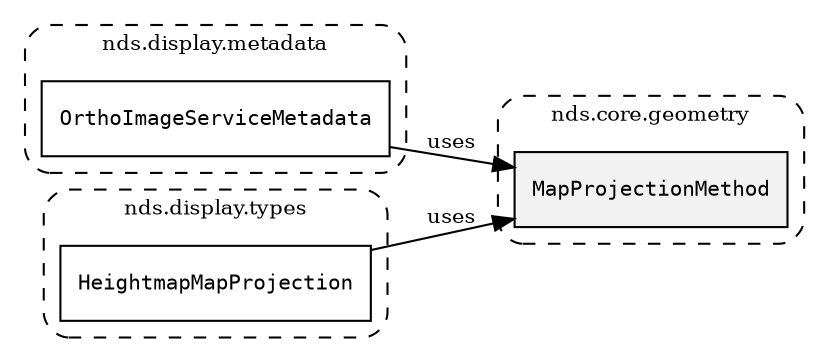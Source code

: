 /**
 * This dot file creates symbol collaboration diagram for MapProjectionMethod.
 */
digraph ZSERIO
{
    node [shape=box, fontsize=10];
    rankdir="LR";
    fontsize=10;
    tooltip="MapProjectionMethod collaboration diagram";

    subgraph "cluster_nds.core.geometry"
    {
        style="dashed, rounded";
        label="nds.core.geometry";
        tooltip="Package nds.core.geometry";
        href="../../../content/packages/nds.core.geometry.html#Package-nds-core-geometry";
        target="_parent";

        "MapProjectionMethod" [style="filled", fillcolor="#0000000D", target="_parent", label=<<font face="monospace"><table align="center" border="0" cellspacing="0" cellpadding="0"><tr><td href="../../../content/packages/nds.core.geometry.html#Enum-MapProjectionMethod" title="Enum defined in nds.core.geometry">MapProjectionMethod</td></tr></table></font>>];
    }

    subgraph "cluster_nds.display.metadata"
    {
        style="dashed, rounded";
        label="nds.display.metadata";
        tooltip="Package nds.display.metadata";
        href="../../../content/packages/nds.display.metadata.html#Package-nds-display-metadata";
        target="_parent";

        "OrthoImageServiceMetadata" [target="_parent", label=<<font face="monospace"><table align="center" border="0" cellspacing="0" cellpadding="0"><tr><td href="../../../content/packages/nds.display.metadata.html#Structure-OrthoImageServiceMetadata" title="Structure defined in nds.display.metadata">OrthoImageServiceMetadata</td></tr></table></font>>];
    }

    subgraph "cluster_nds.display.types"
    {
        style="dashed, rounded";
        label="nds.display.types";
        tooltip="Package nds.display.types";
        href="../../../content/packages/nds.display.types.html#Package-nds-display-types";
        target="_parent";

        "HeightmapMapProjection" [target="_parent", label=<<font face="monospace"><table align="center" border="0" cellspacing="0" cellpadding="0"><tr><td href="../../../content/packages/nds.display.types.html#Subtype-HeightmapMapProjection" title="Subtype defined in nds.display.types">HeightmapMapProjection</td></tr></table></font>>];
    }

    "OrthoImageServiceMetadata" -> "MapProjectionMethod" [label="uses", fontsize=10];
    "HeightmapMapProjection" -> "MapProjectionMethod" [label="uses", fontsize=10];
}
